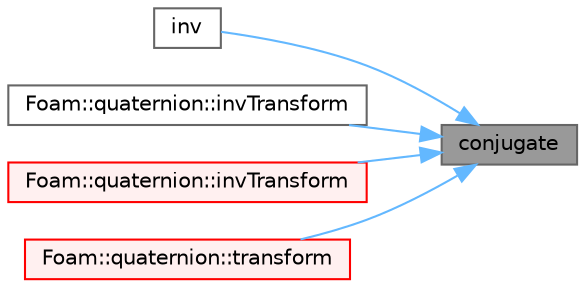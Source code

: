 digraph "conjugate"
{
 // LATEX_PDF_SIZE
  bgcolor="transparent";
  edge [fontname=Helvetica,fontsize=10,labelfontname=Helvetica,labelfontsize=10];
  node [fontname=Helvetica,fontsize=10,shape=box,height=0.2,width=0.4];
  rankdir="RL";
  Node1 [id="Node000001",label="conjugate",height=0.2,width=0.4,color="gray40", fillcolor="grey60", style="filled", fontcolor="black",tooltip=" "];
  Node1 -> Node2 [id="edge1_Node000001_Node000002",dir="back",color="steelblue1",style="solid",tooltip=" "];
  Node2 [id="Node000002",label="inv",height=0.2,width=0.4,color="grey40", fillcolor="white", style="filled",URL="$namespaceFoam.html#a29454029112b143685743f62e092cd02",tooltip=" "];
  Node1 -> Node3 [id="edge2_Node000001_Node000003",dir="back",color="steelblue1",style="solid",tooltip=" "];
  Node3 [id="Node000003",label="Foam::quaternion::invTransform",height=0.2,width=0.4,color="grey40", fillcolor="white", style="filled",URL="$classFoam_1_1quaternion.html#a2bc1ae87c369879bf4e1223417e3c503",tooltip=" "];
  Node1 -> Node4 [id="edge3_Node000001_Node000004",dir="back",color="steelblue1",style="solid",tooltip=" "];
  Node4 [id="Node000004",label="Foam::quaternion::invTransform",height=0.2,width=0.4,color="red", fillcolor="#FFF0F0", style="filled",URL="$classFoam_1_1quaternion.html#aee0060723827f8272f2f50aaaf57c1eb",tooltip=" "];
  Node1 -> Node6 [id="edge4_Node000001_Node000006",dir="back",color="steelblue1",style="solid",tooltip=" "];
  Node6 [id="Node000006",label="Foam::quaternion::transform",height=0.2,width=0.4,color="red", fillcolor="#FFF0F0", style="filled",URL="$classFoam_1_1quaternion.html#a9238fc61b8fc08c41a1f1be6cc31b3e0",tooltip=" "];
}
